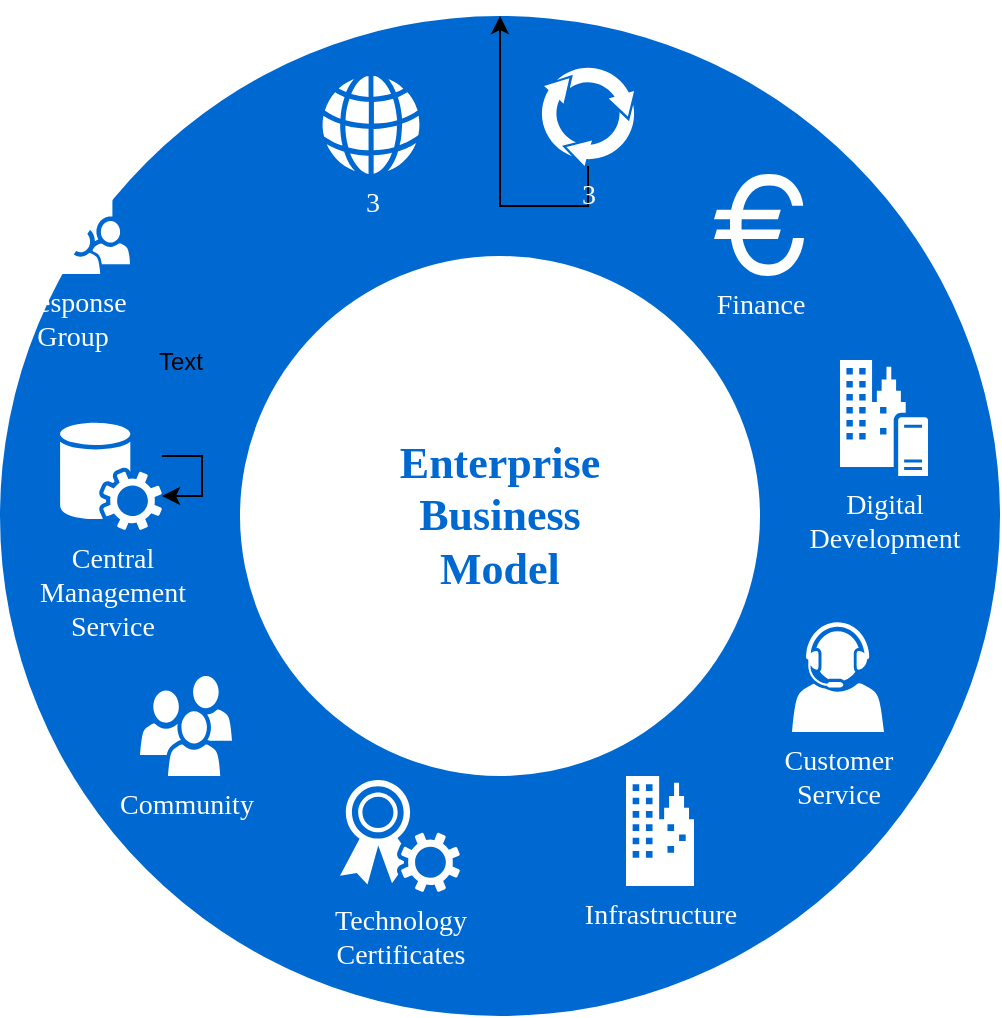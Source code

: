<mxfile version="26.2.12">
  <diagram name="Page-1" id="3e8102d1-ef87-2e61-34e1-82d9a586fe2e">
    <mxGraphModel dx="1236" dy="723" grid="1" gridSize="10" guides="1" tooltips="1" connect="1" arrows="1" fold="1" page="1" pageScale="1" pageWidth="1100" pageHeight="850" background="none" math="0" shadow="0">
      <root>
        <mxCell id="0" />
        <mxCell id="1" parent="0" />
        <mxCell id="70666756c84bb93c-1" value="4" style="ellipse;whiteSpace=wrap;html=1;rounded=0;shadow=0;comic=0;strokeWidth=1;fontFamily=Verdana;fontSize=14;strokeColor=none;fillColor=#0069D1;" parent="1" vertex="1">
          <mxGeometry x="280" y="110" width="500" height="500" as="geometry" />
        </mxCell>
        <mxCell id="70666756c84bb93c-2" value="Enterprise&lt;div&gt;Business&lt;/div&gt;&lt;div&gt;Model&lt;/div&gt;" style="ellipse;whiteSpace=wrap;html=1;rounded=0;shadow=0;comic=0;strokeWidth=1;fontFamily=Verdana;fontSize=22;strokeColor=none;fillColor=#ffffff;fontColor=#0069D1;fontStyle=1" parent="1" vertex="1">
          <mxGeometry x="400" y="230" width="260" height="260" as="geometry" />
        </mxCell>
        <mxCell id="70666756c84bb93c-5" value="Community" style="shadow=0;dashed=0;html=1;strokeColor=none;fillColor=#ffffff;labelPosition=center;verticalLabelPosition=bottom;verticalAlign=top;shape=mxgraph.office.users.users;rounded=0;comic=0;fontFamily=Verdana;fontSize=14;fontColor=#FFFFFF;" parent="1" vertex="1">
          <mxGeometry x="350" y="440" width="46" height="50" as="geometry" />
        </mxCell>
        <mxCell id="70666756c84bb93c-6" value="Customer&lt;div&gt;Service&lt;/div&gt;" style="shadow=0;dashed=0;html=1;strokeColor=none;fillColor=#ffffff;labelPosition=center;verticalLabelPosition=bottom;verticalAlign=top;shape=mxgraph.office.users.call_center_agent;rounded=0;comic=0;fontFamily=Verdana;fontSize=14;fontColor=#FFFFFF;" parent="1" vertex="1">
          <mxGeometry x="676" y="413" width="46" height="55" as="geometry" />
        </mxCell>
        <mxCell id="70666756c84bb93c-7" value="Response&lt;div&gt;Group&lt;/div&gt;" style="shadow=0;dashed=0;html=1;strokeColor=none;fillColor=#ffffff;labelPosition=center;verticalLabelPosition=bottom;verticalAlign=top;shape=mxgraph.office.users.response_group;rounded=0;comic=0;fontFamily=Verdana;fontSize=14;fontColor=#FFFFFF;" parent="1" vertex="1">
          <mxGeometry x="287" y="185" width="58" height="54" as="geometry" />
        </mxCell>
        <mxCell id="70666756c84bb93c-8" value="Central&lt;div&gt;Management&lt;/div&gt;&lt;div&gt;Service&lt;/div&gt;" style="shadow=0;dashed=0;html=1;strokeColor=none;fillColor=#ffffff;labelPosition=center;verticalLabelPosition=bottom;verticalAlign=top;shape=mxgraph.office.services.central_management_service;rounded=0;comic=0;fontFamily=Verdana;fontSize=14;fontColor=#FFFFFF;" parent="1" vertex="1">
          <mxGeometry x="310" y="313" width="51" height="54" as="geometry" />
        </mxCell>
        <mxCell id="70666756c84bb93c-9" value="Digital&lt;div&gt;Development&lt;/div&gt;" style="shadow=0;dashed=0;html=1;strokeColor=none;fillColor=#ffffff;labelPosition=center;verticalLabelPosition=bottom;verticalAlign=top;shape=mxgraph.office.servers.on_premises_server;rounded=0;comic=0;fontFamily=Verdana;fontSize=14;fontColor=#FFFFFF;" parent="1" vertex="1">
          <mxGeometry x="700" y="282" width="44" height="58" as="geometry" />
        </mxCell>
        <mxCell id="70666756c84bb93c-10" value="Technology&lt;div&gt;Certificates&lt;/div&gt;" style="shadow=0;dashed=0;html=1;strokeColor=none;fillColor=#ffffff;labelPosition=center;verticalLabelPosition=bottom;verticalAlign=top;shape=mxgraph.office.security.token_service;rounded=0;comic=0;fontFamily=Verdana;fontSize=14;fontColor=#FFFFFF;" parent="1" vertex="1">
          <mxGeometry x="450" y="492" width="60" height="56" as="geometry" />
        </mxCell>
        <mxCell id="70666756c84bb93c-11" value="Infrastructure" style="shadow=0;dashed=0;html=1;strokeColor=none;fillColor=#ffffff;labelPosition=center;verticalLabelPosition=bottom;verticalAlign=top;shape=mxgraph.office.concepts.on_premises;rounded=0;comic=0;fontFamily=Verdana;fontSize=14;fontColor=#FFFFFF;" parent="1" vertex="1">
          <mxGeometry x="593" y="490" width="34" height="55" as="geometry" />
        </mxCell>
        <mxCell id="70666756c84bb93c-12" value="3" style="shadow=0;dashed=0;html=1;strokeColor=none;fillColor=#ffffff;labelPosition=center;verticalLabelPosition=bottom;verticalAlign=top;shape=mxgraph.office.concepts.globe_internet;rounded=0;comic=0;fontFamily=Verdana;fontSize=14;fontColor=#FFFFFF;" parent="1" vertex="1">
          <mxGeometry x="441" y="140" width="49" height="49" as="geometry" />
        </mxCell>
        <mxCell id="SXYuldFzeb-XUlIl8b2w-1" value="" style="edgeStyle=orthogonalEdgeStyle;rounded=0;orthogonalLoop=1;jettySize=auto;html=1;" edge="1" parent="1" source="70666756c84bb93c-13" target="70666756c84bb93c-1">
          <mxGeometry relative="1" as="geometry">
            <Array as="points" />
          </mxGeometry>
        </mxCell>
        <mxCell id="70666756c84bb93c-13" value="3" style="shadow=0;dashed=0;html=1;strokeColor=none;shape=mxgraph.mscae.general.continuous_cycle;fillColor=#ffffff;rounded=0;comic=0;fontFamily=Verdana;fontSize=14;fontColor=#FFFFFF;verticalAlign=top;labelPosition=center;verticalLabelPosition=bottom;align=center;" parent="1" vertex="1">
          <mxGeometry x="550" y="135" width="48" height="50" as="geometry" />
        </mxCell>
        <mxCell id="70666756c84bb93c-15" value="Finance" style="shape=mxgraph.signs.travel.euro;html=1;fillColor=#ffffff;strokeColor=none;verticalLabelPosition=bottom;verticalAlign=top;align=center;rounded=0;shadow=0;dashed=0;comic=0;fontFamily=Verdana;fontSize=14;fontColor=#FFFFFF;" parent="1" vertex="1">
          <mxGeometry x="637" y="189" width="45" height="51" as="geometry" />
        </mxCell>
        <mxCell id="_-JA2aYFMXIFA0EpvtHP-1" value="Text" style="text;html=1;align=center;verticalAlign=middle;resizable=0;points=[];autosize=1;strokeColor=none;fillColor=none;" parent="1" vertex="1">
          <mxGeometry x="345" y="268" width="50" height="30" as="geometry" />
        </mxCell>
        <mxCell id="SXYuldFzeb-XUlIl8b2w-2" style="edgeStyle=orthogonalEdgeStyle;rounded=0;orthogonalLoop=1;jettySize=auto;html=1;" edge="1" parent="1" source="70666756c84bb93c-8" target="70666756c84bb93c-8">
          <mxGeometry relative="1" as="geometry" />
        </mxCell>
      </root>
    </mxGraphModel>
  </diagram>
</mxfile>
